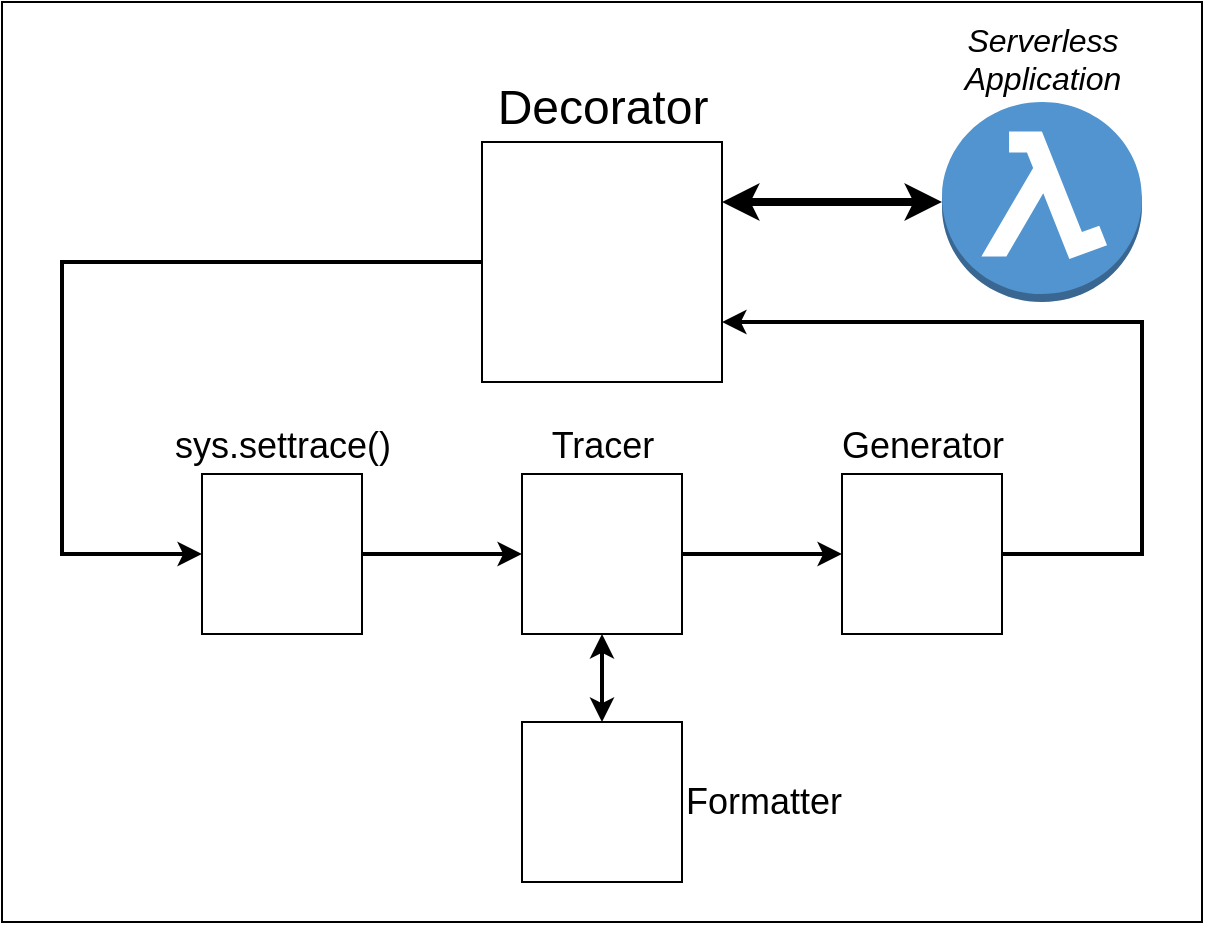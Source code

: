 <mxfile version="20.3.0" type="device"><diagram id="yM0BpSm-tndyR3VMTatO" name="Page-1"><mxGraphModel dx="1106" dy="822" grid="1" gridSize="10" guides="1" tooltips="1" connect="1" arrows="1" fold="1" page="1" pageScale="1" pageWidth="850" pageHeight="1100" math="0" shadow="0"><root><mxCell id="0"/><mxCell id="1" parent="0"/><mxCell id="y9En6VAdoCNeXY2bck0m-5" value="" style="rounded=0;whiteSpace=wrap;html=1;perimeterSpacing=0;gradientColor=none;" parent="1" vertex="1"><mxGeometry x="130" y="100" width="600" height="460" as="geometry"/></mxCell><mxCell id="y9En6VAdoCNeXY2bck0m-1" value="Serverless &lt;br&gt;Application" style="outlineConnect=0;dashed=0;verticalLabelPosition=top;verticalAlign=bottom;align=center;html=1;shape=mxgraph.aws3.lambda_function;fillColor=#5294CF;gradientColor=none;labelPosition=center;fontStyle=2;fontSize=16;" parent="1" vertex="1"><mxGeometry x="600" y="150" width="100" height="100" as="geometry"/></mxCell><mxCell id="y9En6VAdoCNeXY2bck0m-3" value="Generator" style="shape=image;html=1;verticalAlign=bottom;verticalLabelPosition=top;labelBackgroundColor=#ffffff;imageAspect=0;aspect=fixed;image=https://cdn1.iconfinder.com/data/icons/ionicons-fill-vol-2/512/logo-python-128.png;imageBorder=default;fontSize=18;labelPosition=center;align=center;horizontal=1;" parent="1" vertex="1"><mxGeometry x="550" y="336" width="80" height="80" as="geometry"/></mxCell><mxCell id="y9En6VAdoCNeXY2bck0m-2" value="sys.settrace()" style="shape=image;html=1;verticalAlign=bottom;verticalLabelPosition=top;labelBackgroundColor=#ffffff;imageAspect=0;aspect=fixed;image=https://cdn1.iconfinder.com/data/icons/ionicons-fill-vol-2/512/logo-python-128.png;imageBorder=default;labelPosition=center;align=center;fontSize=18;labelBorderColor=none;horizontal=1;" parent="1" vertex="1"><mxGeometry x="230" y="336" width="80" height="80" as="geometry"/></mxCell><mxCell id="y9En6VAdoCNeXY2bck0m-4" value="&lt;div align=&quot;center&quot;&gt;&lt;font style=&quot;font-size: 24px;&quot;&gt;Decorator&lt;/font&gt;&lt;/div&gt;" style="shape=image;html=1;verticalAlign=bottom;verticalLabelPosition=top;labelBackgroundColor=#ffffff;imageAspect=0;aspect=fixed;image=https://cdn1.iconfinder.com/data/icons/ionicons-fill-vol-2/512/logo-python-128.png;align=center;imageBorder=default;labelPosition=center;" parent="1" vertex="1"><mxGeometry x="370" y="170" width="120" height="120" as="geometry"/></mxCell><mxCell id="y9En6VAdoCNeXY2bck0m-18" value="" style="edgeStyle=orthogonalEdgeStyle;rounded=0;orthogonalLoop=1;jettySize=auto;html=1;fontSize=24;strokeWidth=4;startArrow=classic;startFill=1;entryX=0;entryY=0.5;entryDx=0;entryDy=0;entryPerimeter=0;exitX=1;exitY=0.25;exitDx=0;exitDy=0;strokeColor=#000000;" parent="1" source="y9En6VAdoCNeXY2bck0m-4" target="y9En6VAdoCNeXY2bck0m-1" edge="1"><mxGeometry relative="1" as="geometry"><mxPoint x="375" y="170" as="sourcePoint"/><mxPoint x="565" y="170" as="targetPoint"/><Array as="points"/></mxGeometry></mxCell><mxCell id="y9En6VAdoCNeXY2bck0m-19" value="" style="edgeStyle=orthogonalEdgeStyle;rounded=0;orthogonalLoop=1;jettySize=auto;html=1;fontSize=24;strokeWidth=2;jumpStyle=none;entryX=0;entryY=0.5;entryDx=0;entryDy=0;exitX=0;exitY=0.5;exitDx=0;exitDy=0;endArrow=classic;endFill=1;" parent="1" source="y9En6VAdoCNeXY2bck0m-4" target="y9En6VAdoCNeXY2bck0m-2" edge="1"><mxGeometry relative="1" as="geometry"><mxPoint x="160" y="240" as="sourcePoint"/><mxPoint x="360" y="230" as="targetPoint"/><Array as="points"><mxPoint x="160" y="230"/><mxPoint x="160" y="376"/></Array></mxGeometry></mxCell><mxCell id="y9En6VAdoCNeXY2bck0m-21" value="" style="rounded=0;orthogonalLoop=1;jettySize=auto;html=1;fontSize=24;strokeWidth=2;entryX=0;entryY=0.5;entryDx=0;entryDy=0;exitX=1;exitY=0.5;exitDx=0;exitDy=0;" parent="1" source="y9En6VAdoCNeXY2bck0m-2" target="DRHZGyVwlV0TiHieVMfI-2" edge="1"><mxGeometry relative="1" as="geometry"><mxPoint x="210" y="440" as="sourcePoint"/><mxPoint x="280" y="440" as="targetPoint"/></mxGeometry></mxCell><mxCell id="y9En6VAdoCNeXY2bck0m-23" value="" style="edgeStyle=orthogonalEdgeStyle;rounded=0;orthogonalLoop=1;jettySize=auto;html=1;fontSize=24;strokeWidth=2;exitX=1;exitY=0.5;exitDx=0;exitDy=0;entryX=1;entryY=0.75;entryDx=0;entryDy=0;" parent="1" source="y9En6VAdoCNeXY2bck0m-3" target="y9En6VAdoCNeXY2bck0m-4" edge="1"><mxGeometry relative="1" as="geometry"><mxPoint x="730" y="230" as="sourcePoint"/><mxPoint x="570" y="350" as="targetPoint"/><Array as="points"><mxPoint x="700" y="376"/><mxPoint x="700" y="260"/></Array></mxGeometry></mxCell><mxCell id="DRHZGyVwlV0TiHieVMfI-7" value="" style="edgeStyle=none;rounded=0;orthogonalLoop=1;jettySize=auto;html=1;fontSize=18;endArrow=classic;endFill=1;strokeWidth=2;exitX=0.5;exitY=1;exitDx=0;exitDy=0;strokeColor=default;startArrow=classic;startFill=1;" edge="1" parent="1" source="DRHZGyVwlV0TiHieVMfI-2" target="DRHZGyVwlV0TiHieVMfI-6"><mxGeometry relative="1" as="geometry"/></mxCell><mxCell id="DRHZGyVwlV0TiHieVMfI-2" value="Tracer" style="shape=image;html=1;verticalAlign=bottom;verticalLabelPosition=top;labelBackgroundColor=#ffffff;imageAspect=0;aspect=fixed;image=https://cdn1.iconfinder.com/data/icons/ionicons-fill-vol-2/512/logo-python-128.png;imageBorder=default;labelPosition=center;align=center;fontSize=18;labelBorderColor=none;horizontal=1;" vertex="1" parent="1"><mxGeometry x="390" y="336" width="80" height="80" as="geometry"/></mxCell><mxCell id="DRHZGyVwlV0TiHieVMfI-6" value="Formatter" style="shape=image;html=1;verticalAlign=middle;verticalLabelPosition=middle;labelBackgroundColor=#ffffff;imageAspect=0;aspect=fixed;image=https://cdn1.iconfinder.com/data/icons/ionicons-fill-vol-2/512/logo-python-128.png;imageBorder=default;labelPosition=right;align=left;fontSize=18;labelBorderColor=none;horizontal=1;" vertex="1" parent="1"><mxGeometry x="390" y="460" width="80" height="80" as="geometry"/></mxCell><mxCell id="DRHZGyVwlV0TiHieVMfI-10" value="" style="rounded=0;orthogonalLoop=1;jettySize=auto;html=1;fontSize=24;strokeWidth=2;exitX=1;exitY=0.5;exitDx=0;exitDy=0;entryX=0;entryY=0.5;entryDx=0;entryDy=0;" edge="1" parent="1" source="DRHZGyVwlV0TiHieVMfI-2" target="y9En6VAdoCNeXY2bck0m-3"><mxGeometry relative="1" as="geometry"><mxPoint x="580" y="480" as="sourcePoint"/><mxPoint x="300" y="490" as="targetPoint"/></mxGeometry></mxCell></root></mxGraphModel></diagram></mxfile>